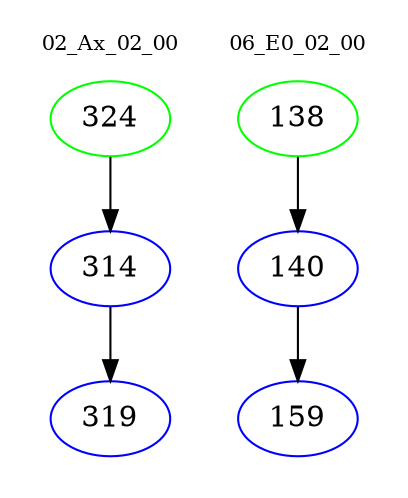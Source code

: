 digraph{
subgraph cluster_0 {
color = white
label = "02_Ax_02_00";
fontsize=10;
T0_324 [label="324", color="green"]
T0_324 -> T0_314 [color="black"]
T0_314 [label="314", color="blue"]
T0_314 -> T0_319 [color="black"]
T0_319 [label="319", color="blue"]
}
subgraph cluster_1 {
color = white
label = "06_E0_02_00";
fontsize=10;
T1_138 [label="138", color="green"]
T1_138 -> T1_140 [color="black"]
T1_140 [label="140", color="blue"]
T1_140 -> T1_159 [color="black"]
T1_159 [label="159", color="blue"]
}
}
